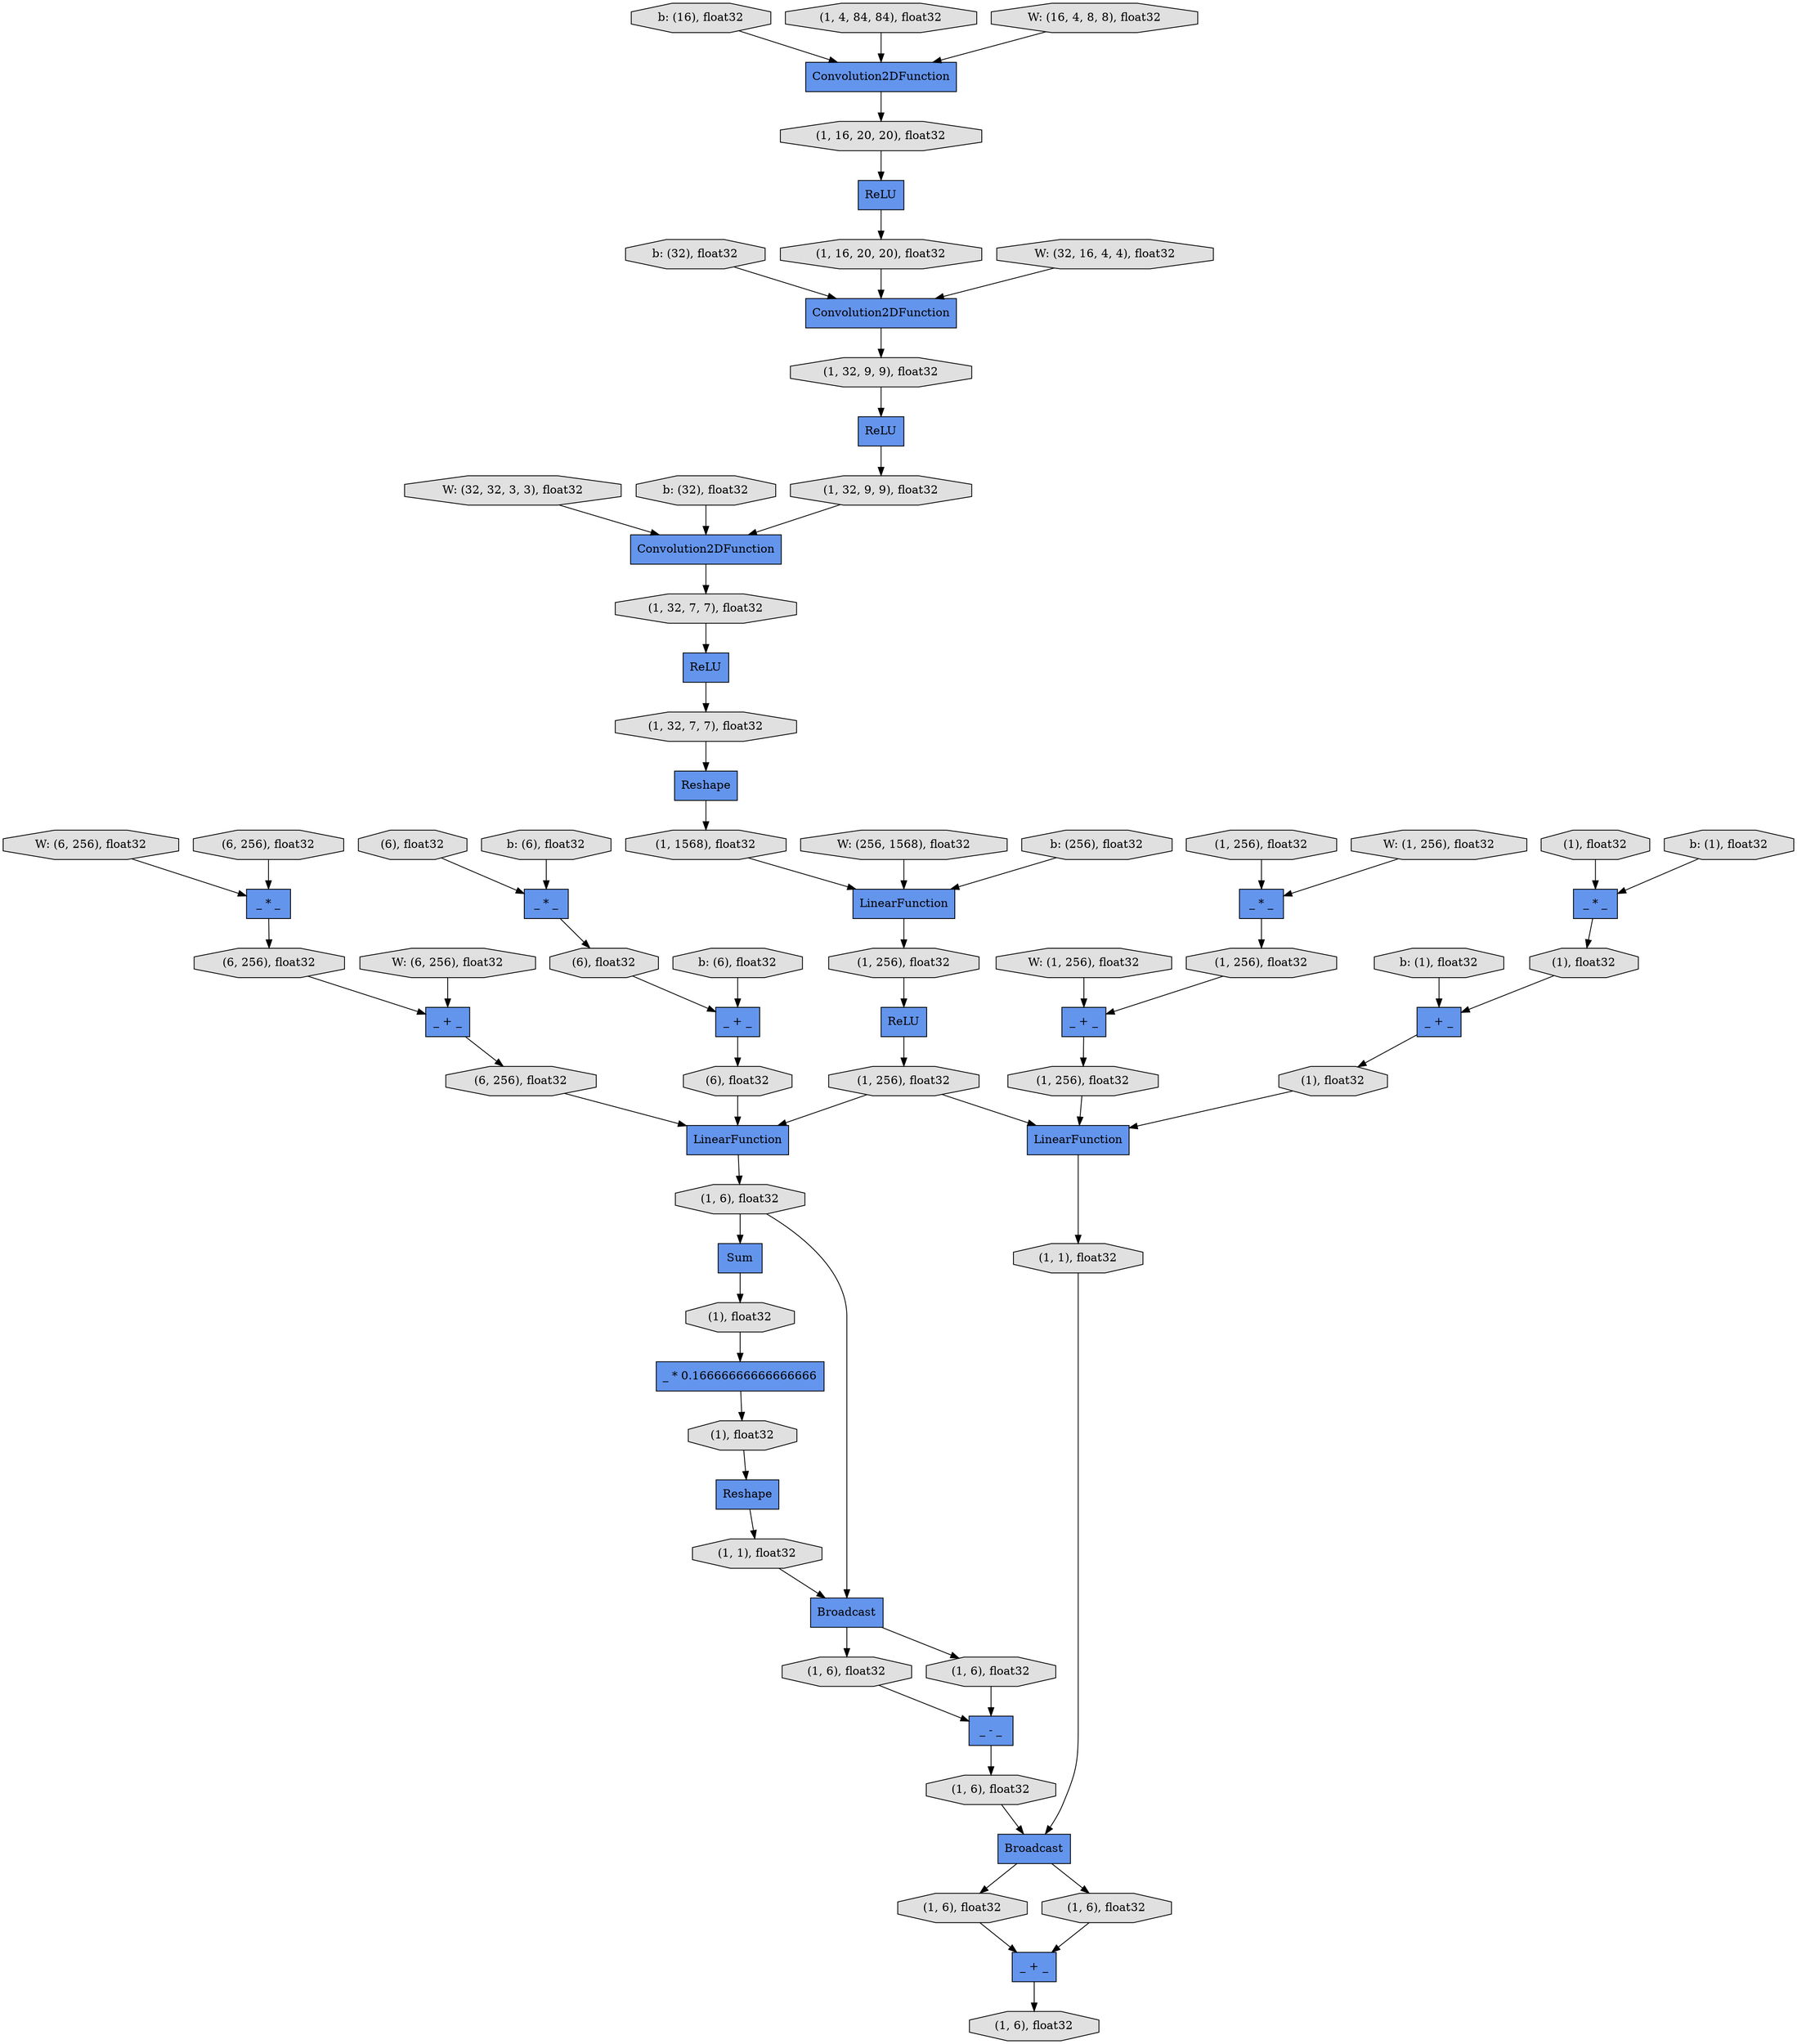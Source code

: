 digraph graphname{rankdir=TB;140026930673680 [label="Reshape",shape="record",fillcolor="#6495ED",style="filled"];140026930960400 [label="b: (32), float32",shape="octagon",fillcolor="#E0E0E0",style="filled"];140026930673744 [label="(1), float32",shape="octagon",fillcolor="#E0E0E0",style="filled"];140026611773520 [label="(1), float32",shape="octagon",fillcolor="#E0E0E0",style="filled"];140026930671824 [label="(1, 1568), float32",shape="octagon",fillcolor="#E0E0E0",style="filled"];140026930591952 [label="(1, 16, 20, 20), float32",shape="octagon",fillcolor="#E0E0E0",style="filled"];140026930673936 [label="_ + _",shape="record",fillcolor="#6495ED",style="filled"];140026930958608 [label="b: (16), float32",shape="octagon",fillcolor="#E0E0E0",style="filled"];140026611773776 [label="(1), float32",shape="octagon",fillcolor="#E0E0E0",style="filled"];140026930960720 [label="W: (32, 32, 3, 3), float32",shape="octagon",fillcolor="#E0E0E0",style="filled"];140026930590032 [label="W: (6, 256), float32",shape="octagon",fillcolor="#E0E0E0",style="filled"];140026930592080 [label="W: (1, 256), float32",shape="octagon",fillcolor="#E0E0E0",style="filled"];140026930674064 [label="Broadcast",shape="record",fillcolor="#6495ED",style="filled"];140026930672016 [label="(1, 256), float32",shape="octagon",fillcolor="#E0E0E0",style="filled"];140026900056464 [label="_ * _",shape="record",fillcolor="#6495ED",style="filled"];140026930674128 [label="(1), float32",shape="octagon",fillcolor="#E0E0E0",style="filled"];140026930672144 [label="(1, 256), float32",shape="octagon",fillcolor="#E0E0E0",style="filled"];140026611774032 [label="(1, 1), float32",shape="octagon",fillcolor="#E0E0E0",style="filled"];140026930592336 [label="b: (1), float32",shape="octagon",fillcolor="#E0E0E0",style="filled"];140026930961040 [label="b: (32), float32",shape="octagon",fillcolor="#E0E0E0",style="filled"];140026930590352 [label="b: (6), float32",shape="octagon",fillcolor="#E0E0E0",style="filled"];140026611774160 [label="(1, 6), float32",shape="octagon",fillcolor="#E0E0E0",style="filled"];140026930674384 [label="_ - _",shape="record",fillcolor="#6495ED",style="filled"];140026930672336 [label="(6, 256), float32",shape="octagon",fillcolor="#E0E0E0",style="filled"];140026930674448 [label="(1, 1), float32",shape="octagon",fillcolor="#E0E0E0",style="filled"];140026930672400 [label="_ * _",shape="record",fillcolor="#6495ED",style="filled"];140026611774288 [label="(1, 6), float32",shape="octagon",fillcolor="#E0E0E0",style="filled"];140026930592592 [label="ReLU",shape="record",fillcolor="#6495ED",style="filled"];140026930672464 [label="(6, 256), float32",shape="octagon",fillcolor="#E0E0E0",style="filled"];140026611774352 [label="(1, 6), float32",shape="octagon",fillcolor="#E0E0E0",style="filled"];140026930674576 [label="_ + _",shape="record",fillcolor="#6495ED",style="filled"];140026930672528 [label="_ + _",shape="record",fillcolor="#6495ED",style="filled"];140026930592656 [label="(1, 16, 20, 20), float32",shape="octagon",fillcolor="#E0E0E0",style="filled"];140026930674640 [label="(1, 6), float32",shape="octagon",fillcolor="#E0E0E0",style="filled"];140026930961360 [label="W: (256, 1568), float32",shape="octagon",fillcolor="#E0E0E0",style="filled"];140026930672592 [label="_ + _",shape="record",fillcolor="#6495ED",style="filled"];140026930674704 [label="(1, 6), float32",shape="octagon",fillcolor="#E0E0E0",style="filled"];140026930592784 [label="_ * _",shape="record",fillcolor="#6495ED",style="filled"];140026930590736 [label="W: (6, 256), float32",shape="octagon",fillcolor="#E0E0E0",style="filled"];140026930592848 [label="(1, 32, 9, 9), float32",shape="octagon",fillcolor="#E0E0E0",style="filled"];140026930959440 [label="ReLU",shape="record",fillcolor="#6495ED",style="filled"];140026930672784 [label="_ * 0.16666666666666666",shape="record",fillcolor="#6495ED",style="filled"];140026930592912 [label="Convolution2DFunction",shape="record",fillcolor="#6495ED",style="filled"];140026930674896 [label="(1, 6), float32",shape="octagon",fillcolor="#E0E0E0",style="filled"];140026930672848 [label="(6, 256), float32",shape="octagon",fillcolor="#E0E0E0",style="filled"];140026930961680 [label="b: (256), float32",shape="octagon",fillcolor="#E0E0E0",style="filled"];140026930593040 [label="(1, 32, 9, 9), float32",shape="octagon",fillcolor="#E0E0E0",style="filled"];140026930674960 [label="_ + _",shape="record",fillcolor="#6495ED",style="filled"];140026930590992 [label="b: (6), float32",shape="octagon",fillcolor="#E0E0E0",style="filled"];140026930675024 [label="(1, 256), float32",shape="octagon",fillcolor="#E0E0E0",style="filled"];140026930672976 [label="(6), float32",shape="octagon",fillcolor="#E0E0E0",style="filled"];140026930673040 [label="LinearFunction",shape="record",fillcolor="#6495ED",style="filled"];140026930591120 [label="LinearFunction",shape="record",fillcolor="#6495ED",style="filled"];140026930675088 [label="_ * _",shape="record",fillcolor="#6495ED",style="filled"];140026930961808 [label="(1, 4, 84, 84), float32",shape="octagon",fillcolor="#E0E0E0",style="filled"];140026930961872 [label="Convolution2DFunction",shape="record",fillcolor="#6495ED",style="filled"];140026930675152 [label="(1, 256), float32",shape="octagon",fillcolor="#E0E0E0",style="filled"];140026930673104 [label="(6), float32",shape="octagon",fillcolor="#E0E0E0",style="filled"];140026930959760 [label="W: (16, 4, 8, 8), float32",shape="octagon",fillcolor="#E0E0E0",style="filled"];140026930673168 [label="Sum",shape="record",fillcolor="#6495ED",style="filled"];140026930593296 [label="ReLU",shape="record",fillcolor="#6495ED",style="filled"];140026930675280 [label="Broadcast",shape="record",fillcolor="#6495ED",style="filled"];140026930673232 [label="(6), float32",shape="octagon",fillcolor="#E0E0E0",style="filled"];140026930593360 [label="(1, 32, 7, 7), float32",shape="octagon",fillcolor="#E0E0E0",style="filled"];140026930962000 [label="Convolution2DFunction",shape="record",fillcolor="#6495ED",style="filled"];140026930675344 [label="(1, 256), float32",shape="octagon",fillcolor="#E0E0E0",style="filled"];140026930593424 [label="Reshape",shape="record",fillcolor="#6495ED",style="filled"];140026930962064 [label="ReLU",shape="record",fillcolor="#6495ED",style="filled"];140026930591376 [label="W: (1, 256), float32",shape="octagon",fillcolor="#E0E0E0",style="filled"];140026930960080 [label="W: (32, 16, 4, 4), float32",shape="octagon",fillcolor="#E0E0E0",style="filled"];140026930591696 [label="b: (1), float32",shape="octagon",fillcolor="#E0E0E0",style="filled"];140026930593552 [label="(1, 32, 7, 7), float32",shape="octagon",fillcolor="#E0E0E0",style="filled"];140026930673488 [label="(1, 6), float32",shape="octagon",fillcolor="#E0E0E0",style="filled"];140026930675536 [label="(1), float32",shape="octagon",fillcolor="#E0E0E0",style="filled"];140026930675664 [label="LinearFunction",shape="record",fillcolor="#6495ED",style="filled"];140026900056464 -> 140026930675152;140026930593296 -> 140026930672016;140026611774032 -> 140026930675280;140026930672848 -> 140026930673040;140026930591952 -> 140026930959440;140026930674448 -> 140026930674064;140026930673040 -> 140026930673488;140026930672144 -> 140026930593296;140026930673744 -> 140026930672784;140026930675088 -> 140026611773520;140026930673232 -> 140026930673040;140026930674896 -> 140026930674384;140026930674704 -> 140026930674384;140026930671824 -> 140026930591120;140026930961808 -> 140026930962000;140026930673680 -> 140026930674448;140026930962000 -> 140026930591952;140026930675664 -> 140026611774032;140026930675344 -> 140026930675664;140026930590352 -> 140026930672592;140026930592336 -> 140026930675088;140026611774288 -> 140026930673936;140026930592912 -> 140026930593360;140026930592656 -> 140026930961872;140026930592784 -> 140026930672464;140026930593552 -> 140026930593424;140026930591120 -> 140026930672144;140026930592592 -> 140026930593552;140026930590736 -> 140026930592784;140026930672336 -> 140026930592784;140026930672784 -> 140026930674128;140026930675280 -> 140026611774288;140026930962064 -> 140026930593040;140026930960400 -> 140026930961872;140026930672976 -> 140026930672400;140026930591376 -> 140026930674576;140026930592080 -> 140026900056464;140026930672016 -> 140026930675664;140026930592848 -> 140026930962064;140026930672592 -> 140026930673232;140026930591696 -> 140026930674960;140026930958608 -> 140026930962000;140026930672400 -> 140026930673104;140026930674640 -> 140026930675280;140026930675536 -> 140026930675088;140026930961680 -> 140026930591120;140026930675024 -> 140026900056464;140026930674064 -> 140026930674896;140026930674960 -> 140026611773776;140026930674384 -> 140026930674640;140026930961360 -> 140026930591120;140026930960720 -> 140026930592912;140026930593360 -> 140026930592592;140026930960080 -> 140026930961872;140026930672464 -> 140026930672528;140026930593040 -> 140026930592912;140026930674128 -> 140026930673680;140026930961872 -> 140026930592848;140026930590032 -> 140026930672528;140026930673104 -> 140026930672592;140026611773520 -> 140026930674960;140026930675280 -> 140026611774160;140026930672016 -> 140026930673040;140026930673168 -> 140026930673744;140026930590992 -> 140026930672400;140026930673488 -> 140026930673168;140026611774160 -> 140026930673936;140026930673488 -> 140026930674064;140026930593424 -> 140026930671824;140026611773776 -> 140026930675664;140026930961040 -> 140026930592912;140026930672528 -> 140026930672848;140026930959440 -> 140026930592656;140026930674064 -> 140026930674704;140026930959760 -> 140026930962000;140026930673936 -> 140026611774352;140026930675152 -> 140026930674576;140026930674576 -> 140026930675344;}
